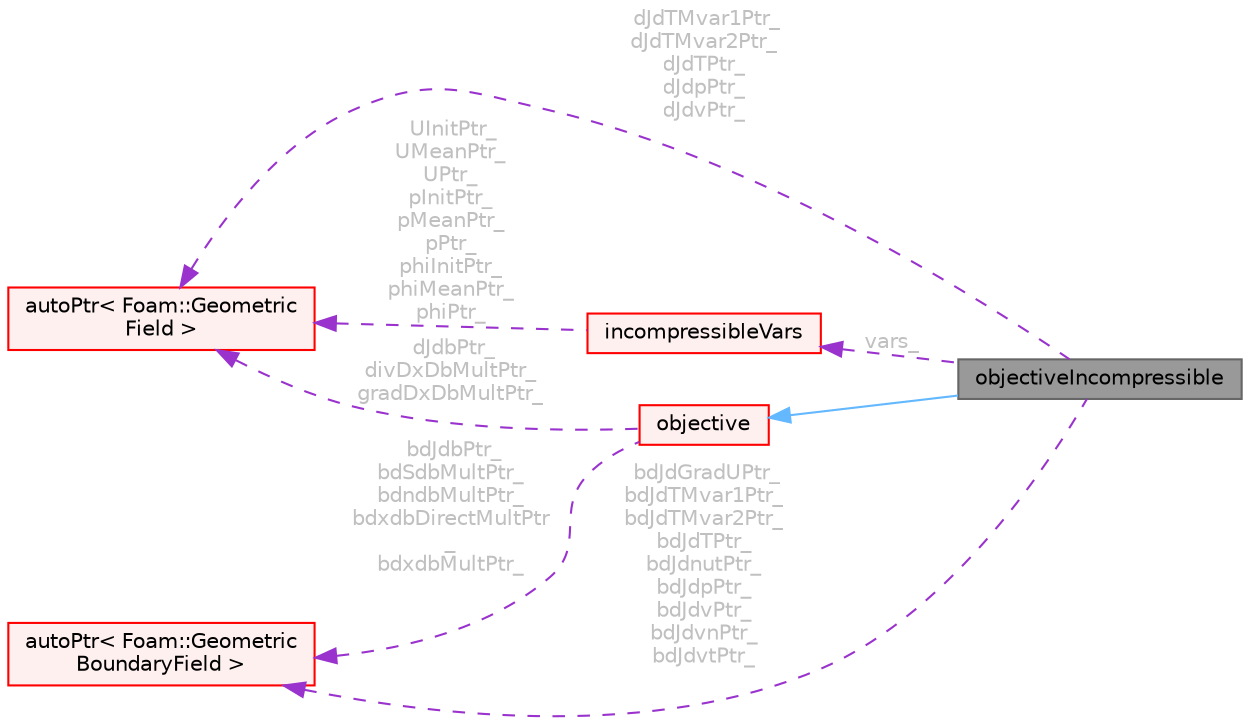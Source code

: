 digraph "objectiveIncompressible"
{
 // LATEX_PDF_SIZE
  bgcolor="transparent";
  edge [fontname=Helvetica,fontsize=10,labelfontname=Helvetica,labelfontsize=10];
  node [fontname=Helvetica,fontsize=10,shape=box,height=0.2,width=0.4];
  rankdir="LR";
  Node1 [id="Node000001",label="objectiveIncompressible",height=0.2,width=0.4,color="gray40", fillcolor="grey60", style="filled", fontcolor="black",tooltip="Abstract base class for objective functions in incompressible flows."];
  Node2 -> Node1 [id="edge1_Node000001_Node000002",dir="back",color="steelblue1",style="solid",tooltip=" "];
  Node2 [id="Node000002",label="objective",height=0.2,width=0.4,color="red", fillcolor="#FFF0F0", style="filled",URL="$classFoam_1_1objective.html",tooltip="Abstract base class for objective functions. No point in making this runTime selectable since its chi..."];
  Node58 -> Node2 [id="edge2_Node000002_Node000058",dir="back",color="darkorchid3",style="dashed",tooltip=" ",label=" dJdbPtr_\ndivDxDbMultPtr_\ngradDxDbMultPtr_",fontcolor="grey" ];
  Node58 [id="Node000058",label="autoPtr\< Foam::Geometric\lField \>",height=0.2,width=0.4,color="red", fillcolor="#FFF0F0", style="filled",URL="$classFoam_1_1autoPtr.html",tooltip=" "];
  Node59 -> Node2 [id="edge3_Node000002_Node000059",dir="back",color="darkorchid3",style="dashed",tooltip=" ",label=" bdJdbPtr_\nbdSdbMultPtr_\nbdndbMultPtr_\nbdxdbDirectMultPtr\l_\nbdxdbMultPtr_",fontcolor="grey" ];
  Node59 [id="Node000059",label="autoPtr\< Foam::Geometric\lBoundaryField \>",height=0.2,width=0.4,color="red", fillcolor="#FFF0F0", style="filled",URL="$classFoam_1_1autoPtr.html",tooltip=" "];
  Node63 -> Node1 [id="edge4_Node000001_Node000063",dir="back",color="darkorchid3",style="dashed",tooltip=" ",label=" vars_",fontcolor="grey" ];
  Node63 [id="Node000063",label="incompressibleVars",height=0.2,width=0.4,color="red", fillcolor="#FFF0F0", style="filled",URL="$classFoam_1_1incompressibleVars.html",tooltip="Base class for solution control classes."];
  Node58 -> Node63 [id="edge5_Node000063_Node000058",dir="back",color="darkorchid3",style="dashed",tooltip=" ",label=" UInitPtr_\nUMeanPtr_\nUPtr_\npInitPtr_\npMeanPtr_\npPtr_\nphiInitPtr_\nphiMeanPtr_\nphiPtr_",fontcolor="grey" ];
  Node58 -> Node1 [id="edge6_Node000001_Node000058",dir="back",color="darkorchid3",style="dashed",tooltip=" ",label=" dJdTMvar1Ptr_\ndJdTMvar2Ptr_\ndJdTPtr_\ndJdpPtr_\ndJdvPtr_",fontcolor="grey" ];
  Node59 -> Node1 [id="edge7_Node000001_Node000059",dir="back",color="darkorchid3",style="dashed",tooltip=" ",label=" bdJdGradUPtr_\nbdJdTMvar1Ptr_\nbdJdTMvar2Ptr_\nbdJdTPtr_\nbdJdnutPtr_\nbdJdpPtr_\nbdJdvPtr_\nbdJdvnPtr_\nbdJdvtPtr_",fontcolor="grey" ];
}
